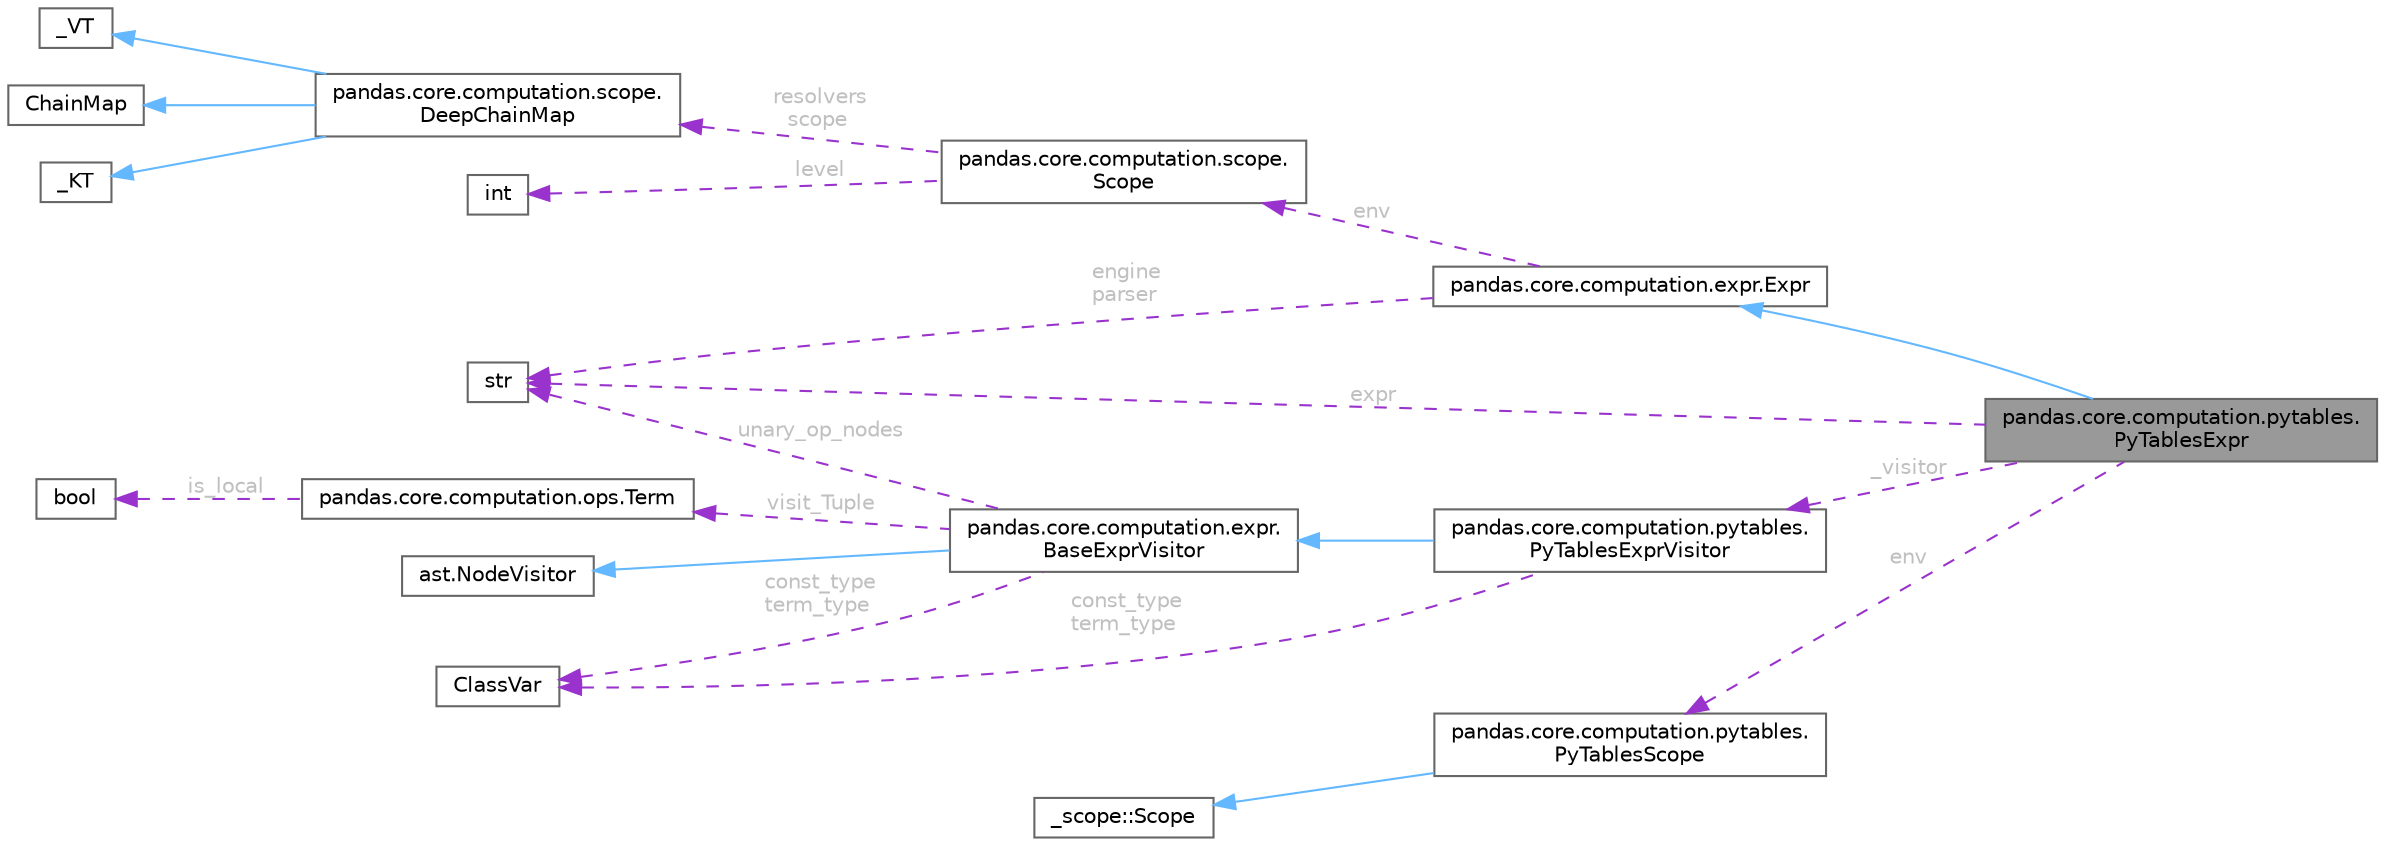 digraph "pandas.core.computation.pytables.PyTablesExpr"
{
 // LATEX_PDF_SIZE
  bgcolor="transparent";
  edge [fontname=Helvetica,fontsize=10,labelfontname=Helvetica,labelfontsize=10];
  node [fontname=Helvetica,fontsize=10,shape=box,height=0.2,width=0.4];
  rankdir="LR";
  Node1 [id="Node000001",label="pandas.core.computation.pytables.\lPyTablesExpr",height=0.2,width=0.4,color="gray40", fillcolor="grey60", style="filled", fontcolor="black",tooltip=" "];
  Node2 -> Node1 [id="edge20_Node000001_Node000002",dir="back",color="steelblue1",style="solid",tooltip=" "];
  Node2 [id="Node000002",label="pandas.core.computation.expr.Expr",height=0.2,width=0.4,color="gray40", fillcolor="white", style="filled",URL="$classpandas_1_1core_1_1computation_1_1expr_1_1Expr.html",tooltip=" "];
  Node3 -> Node2 [id="edge21_Node000002_Node000003",dir="back",color="darkorchid3",style="dashed",tooltip=" ",label=" env",fontcolor="grey" ];
  Node3 [id="Node000003",label="pandas.core.computation.scope.\lScope",height=0.2,width=0.4,color="gray40", fillcolor="white", style="filled",URL="$classpandas_1_1core_1_1computation_1_1scope_1_1Scope.html",tooltip=" "];
  Node4 -> Node3 [id="edge22_Node000003_Node000004",dir="back",color="darkorchid3",style="dashed",tooltip=" ",label=" level",fontcolor="grey" ];
  Node4 [id="Node000004",label="int",height=0.2,width=0.4,color="gray40", fillcolor="white", style="filled",tooltip=" "];
  Node5 -> Node3 [id="edge23_Node000003_Node000005",dir="back",color="darkorchid3",style="dashed",tooltip=" ",label=" resolvers\nscope",fontcolor="grey" ];
  Node5 [id="Node000005",label="pandas.core.computation.scope.\lDeepChainMap",height=0.2,width=0.4,color="gray40", fillcolor="white", style="filled",URL="$classpandas_1_1core_1_1computation_1_1scope_1_1DeepChainMap.html",tooltip=" "];
  Node6 -> Node5 [id="edge24_Node000005_Node000006",dir="back",color="steelblue1",style="solid",tooltip=" "];
  Node6 [id="Node000006",label="ChainMap",height=0.2,width=0.4,color="gray40", fillcolor="white", style="filled",tooltip=" "];
  Node7 -> Node5 [id="edge25_Node000005_Node000007",dir="back",color="steelblue1",style="solid",tooltip=" "];
  Node7 [id="Node000007",label="_KT",height=0.2,width=0.4,color="gray40", fillcolor="white", style="filled",tooltip=" "];
  Node8 -> Node5 [id="edge26_Node000005_Node000008",dir="back",color="steelblue1",style="solid",tooltip=" "];
  Node8 [id="Node000008",label="_VT",height=0.2,width=0.4,color="gray40", fillcolor="white", style="filled",tooltip=" "];
  Node9 -> Node2 [id="edge27_Node000002_Node000009",dir="back",color="darkorchid3",style="dashed",tooltip=" ",label=" engine\nparser",fontcolor="grey" ];
  Node9 [id="Node000009",label="str",height=0.2,width=0.4,color="gray40", fillcolor="white", style="filled",tooltip=" "];
  Node10 -> Node1 [id="edge28_Node000001_Node000010",dir="back",color="darkorchid3",style="dashed",tooltip=" ",label=" _visitor",fontcolor="grey" ];
  Node10 [id="Node000010",label="pandas.core.computation.pytables.\lPyTablesExprVisitor",height=0.2,width=0.4,color="gray40", fillcolor="white", style="filled",URL="$classpandas_1_1core_1_1computation_1_1pytables_1_1PyTablesExprVisitor.html",tooltip=" "];
  Node11 -> Node10 [id="edge29_Node000010_Node000011",dir="back",color="steelblue1",style="solid",tooltip=" "];
  Node11 [id="Node000011",label="pandas.core.computation.expr.\lBaseExprVisitor",height=0.2,width=0.4,color="gray40", fillcolor="white", style="filled",URL="$classpandas_1_1core_1_1computation_1_1expr_1_1BaseExprVisitor.html",tooltip=" "];
  Node12 -> Node11 [id="edge30_Node000011_Node000012",dir="back",color="steelblue1",style="solid",tooltip=" "];
  Node12 [id="Node000012",label="ast.NodeVisitor",height=0.2,width=0.4,color="gray40", fillcolor="white", style="filled",tooltip=" "];
  Node13 -> Node11 [id="edge31_Node000011_Node000013",dir="back",color="darkorchid3",style="dashed",tooltip=" ",label=" const_type\nterm_type",fontcolor="grey" ];
  Node13 [id="Node000013",label="ClassVar",height=0.2,width=0.4,color="gray40", fillcolor="white", style="filled",tooltip=" "];
  Node9 -> Node11 [id="edge32_Node000011_Node000009",dir="back",color="darkorchid3",style="dashed",tooltip=" ",label=" unary_op_nodes",fontcolor="grey" ];
  Node14 -> Node11 [id="edge33_Node000011_Node000014",dir="back",color="darkorchid3",style="dashed",tooltip=" ",label=" visit_Tuple",fontcolor="grey" ];
  Node14 [id="Node000014",label="pandas.core.computation.ops.Term",height=0.2,width=0.4,color="gray40", fillcolor="white", style="filled",URL="$classpandas_1_1core_1_1computation_1_1ops_1_1Term.html",tooltip=" "];
  Node15 -> Node14 [id="edge34_Node000014_Node000015",dir="back",color="darkorchid3",style="dashed",tooltip=" ",label=" is_local",fontcolor="grey" ];
  Node15 [id="Node000015",label="bool",height=0.2,width=0.4,color="gray40", fillcolor="white", style="filled",tooltip=" "];
  Node13 -> Node10 [id="edge35_Node000010_Node000013",dir="back",color="darkorchid3",style="dashed",tooltip=" ",label=" const_type\nterm_type",fontcolor="grey" ];
  Node16 -> Node1 [id="edge36_Node000001_Node000016",dir="back",color="darkorchid3",style="dashed",tooltip=" ",label=" env",fontcolor="grey" ];
  Node16 [id="Node000016",label="pandas.core.computation.pytables.\lPyTablesScope",height=0.2,width=0.4,color="gray40", fillcolor="white", style="filled",URL="$classpandas_1_1core_1_1computation_1_1pytables_1_1PyTablesScope.html",tooltip=" "];
  Node17 -> Node16 [id="edge37_Node000016_Node000017",dir="back",color="steelblue1",style="solid",tooltip=" "];
  Node17 [id="Node000017",label="_scope::Scope",height=0.2,width=0.4,color="gray40", fillcolor="white", style="filled",tooltip=" "];
  Node9 -> Node1 [id="edge38_Node000001_Node000009",dir="back",color="darkorchid3",style="dashed",tooltip=" ",label=" expr",fontcolor="grey" ];
}
